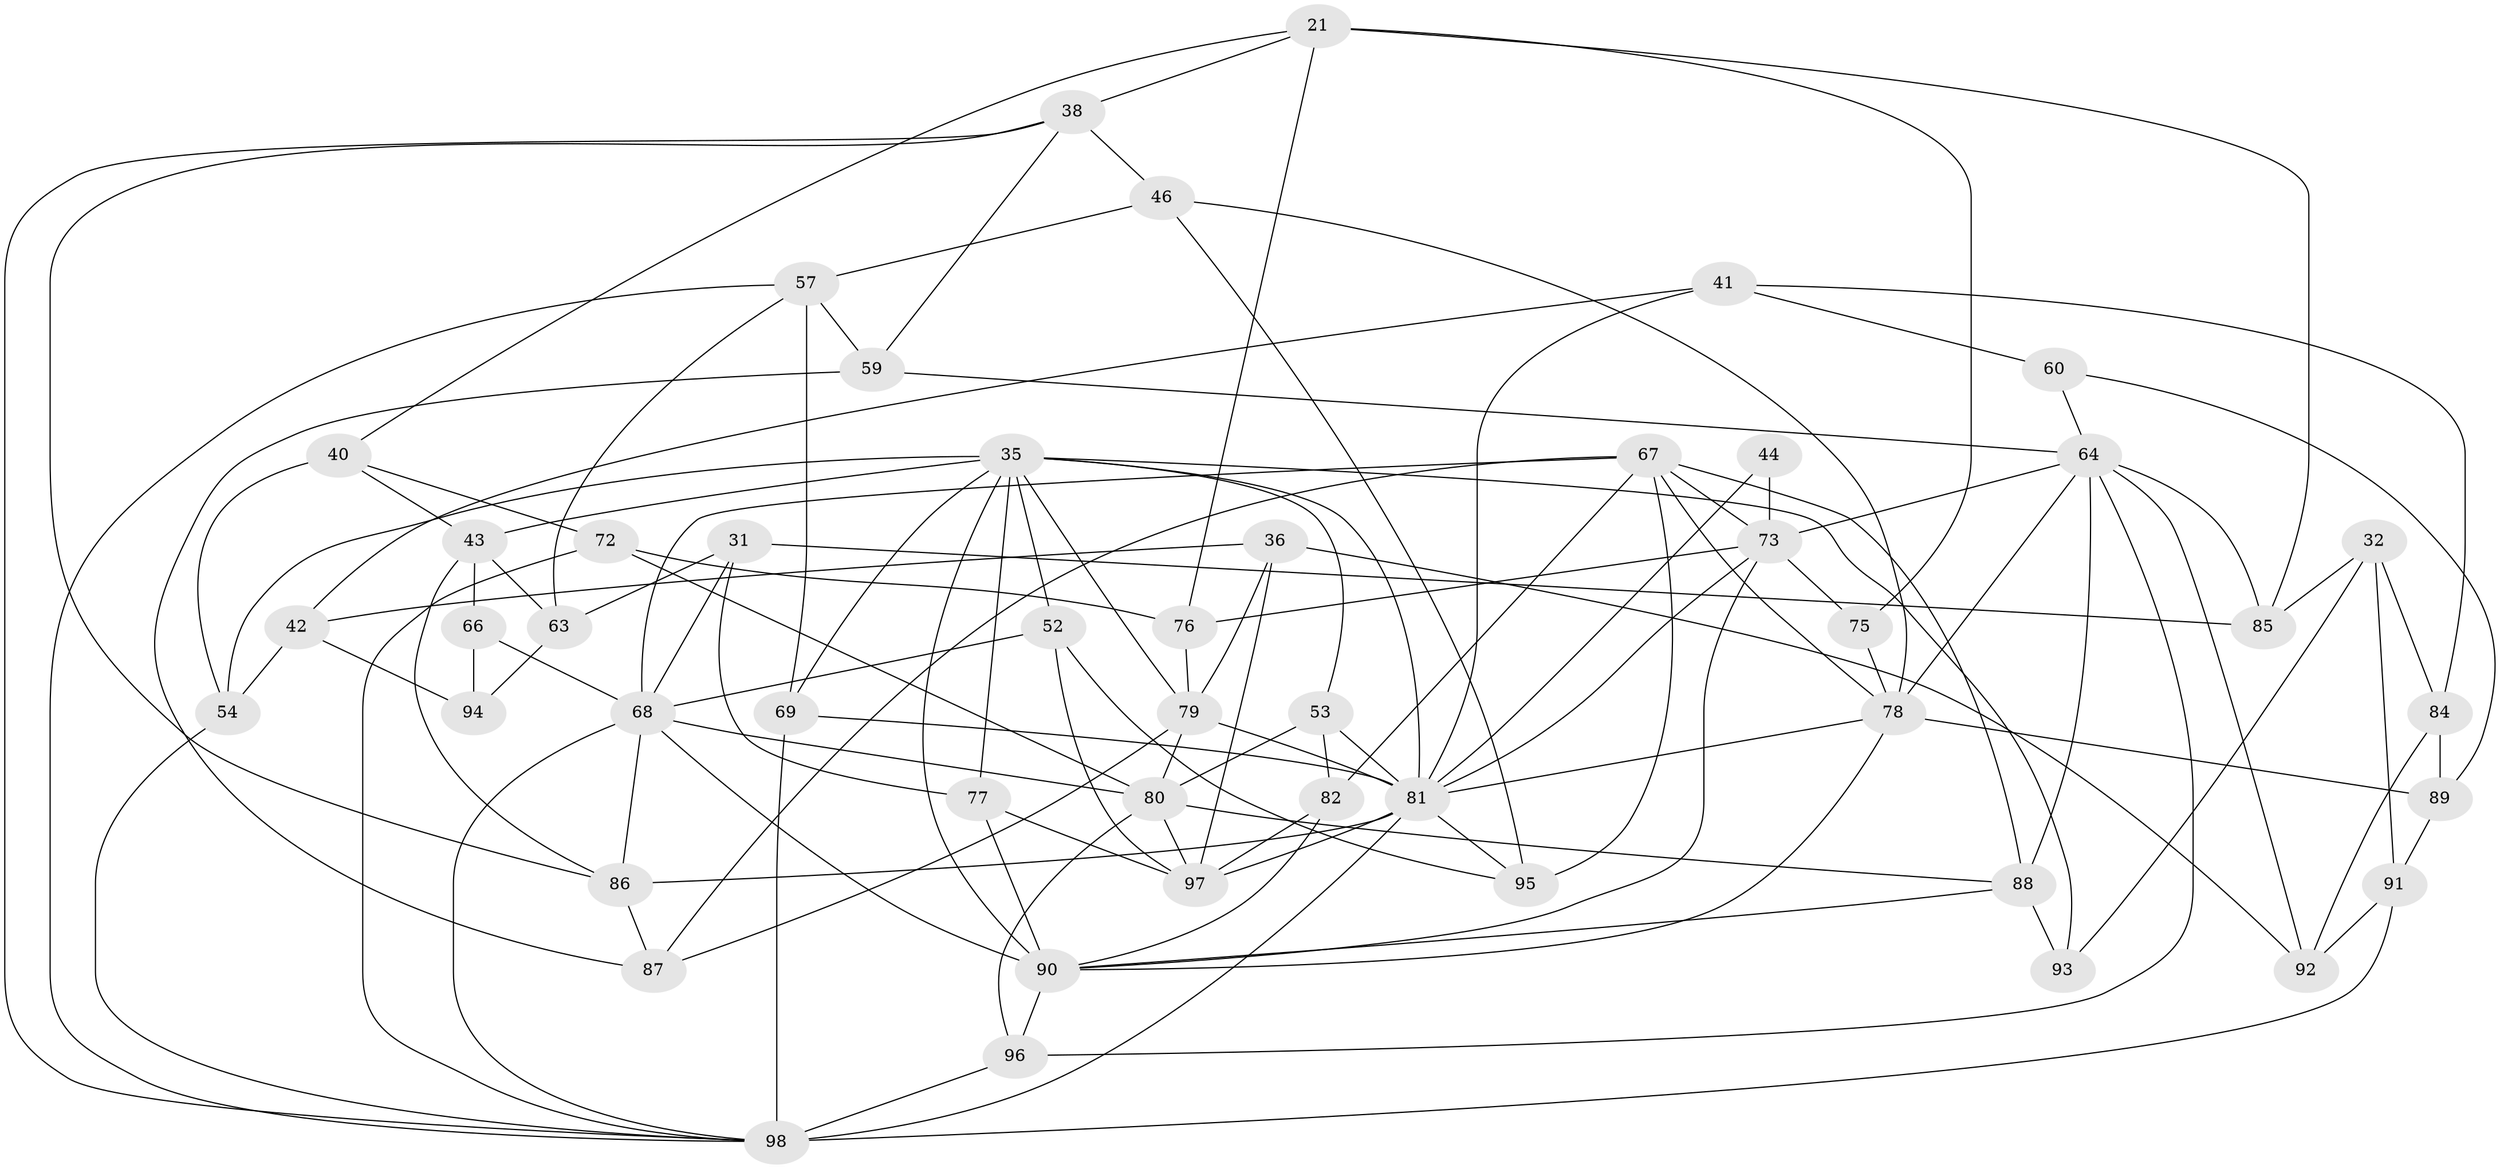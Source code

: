 // original degree distribution, {4: 1.0}
// Generated by graph-tools (version 1.1) at 2025/01/03/04/25 22:01:24]
// undirected, 49 vertices, 121 edges
graph export_dot {
graph [start="1"]
  node [color=gray90,style=filled];
  21 [super="+4"];
  31;
  32;
  35 [super="+15+23+27"];
  36;
  38 [super="+29"];
  40;
  41 [super="+2"];
  42;
  43 [super="+30"];
  44;
  46;
  52;
  53;
  54;
  57 [super="+16"];
  59;
  60;
  63;
  64 [super="+8+22+11"];
  66 [super="+25"];
  67 [super="+26+45"];
  68 [super="+10"];
  69 [super="+47"];
  72;
  73 [super="+56+71+62"];
  75;
  76;
  77;
  78 [super="+65"];
  79 [super="+55+50"];
  80 [super="+20+48"];
  81 [super="+14+28+58+70"];
  82;
  84;
  85;
  86 [super="+61"];
  87;
  88 [super="+83+34"];
  89;
  90 [super="+51"];
  91;
  92;
  93;
  94;
  95;
  96 [super="+7"];
  97 [super="+74+37"];
  98 [super="+6+39"];
  21 -- 40;
  21 -- 38 [weight=2];
  21 -- 85;
  21 -- 75;
  21 -- 76;
  31 -- 77;
  31 -- 63;
  31 -- 85;
  31 -- 68;
  32 -- 85;
  32 -- 91;
  32 -- 93;
  32 -- 84;
  35 -- 52;
  35 -- 93;
  35 -- 43;
  35 -- 69;
  35 -- 77;
  35 -- 54;
  35 -- 81;
  35 -- 90;
  35 -- 53;
  35 -- 79;
  36 -- 42;
  36 -- 79;
  36 -- 92;
  36 -- 97;
  38 -- 46;
  38 -- 59;
  38 -- 98;
  38 -- 86;
  40 -- 54;
  40 -- 72;
  40 -- 43;
  41 -- 84;
  41 -- 60 [weight=2];
  41 -- 42;
  41 -- 81 [weight=2];
  42 -- 54;
  42 -- 94;
  43 -- 86;
  43 -- 66 [weight=2];
  43 -- 63;
  44 -- 73 [weight=3];
  44 -- 81;
  46 -- 78;
  46 -- 95;
  46 -- 57;
  52 -- 97;
  52 -- 95;
  52 -- 68;
  53 -- 81;
  53 -- 82;
  53 -- 80;
  54 -- 98;
  57 -- 63;
  57 -- 69 [weight=2];
  57 -- 59;
  57 -- 98;
  59 -- 87;
  59 -- 64;
  60 -- 89;
  60 -- 64;
  63 -- 94;
  64 -- 92;
  64 -- 96;
  64 -- 85;
  64 -- 88 [weight=2];
  64 -- 78 [weight=2];
  64 -- 73;
  66 -- 94 [weight=2];
  66 -- 68 [weight=2];
  67 -- 95;
  67 -- 73 [weight=2];
  67 -- 88;
  67 -- 78;
  67 -- 87;
  67 -- 82;
  67 -- 68;
  68 -- 90 [weight=2];
  68 -- 98;
  68 -- 80;
  68 -- 86;
  69 -- 98 [weight=2];
  69 -- 81;
  72 -- 80;
  72 -- 76;
  72 -- 98;
  73 -- 75 [weight=2];
  73 -- 76;
  73 -- 81 [weight=2];
  73 -- 90;
  75 -- 78;
  76 -- 79;
  77 -- 97;
  77 -- 90;
  78 -- 90;
  78 -- 89;
  78 -- 81;
  79 -- 81 [weight=2];
  79 -- 87;
  79 -- 80 [weight=2];
  80 -- 88 [weight=2];
  80 -- 96;
  80 -- 97 [weight=2];
  81 -- 97 [weight=2];
  81 -- 98 [weight=2];
  81 -- 86 [weight=2];
  81 -- 95;
  82 -- 90;
  82 -- 97;
  84 -- 92;
  84 -- 89;
  86 -- 87;
  88 -- 93 [weight=2];
  88 -- 90;
  89 -- 91;
  90 -- 96 [weight=2];
  91 -- 92;
  91 -- 98;
  96 -- 98 [weight=2];
}
